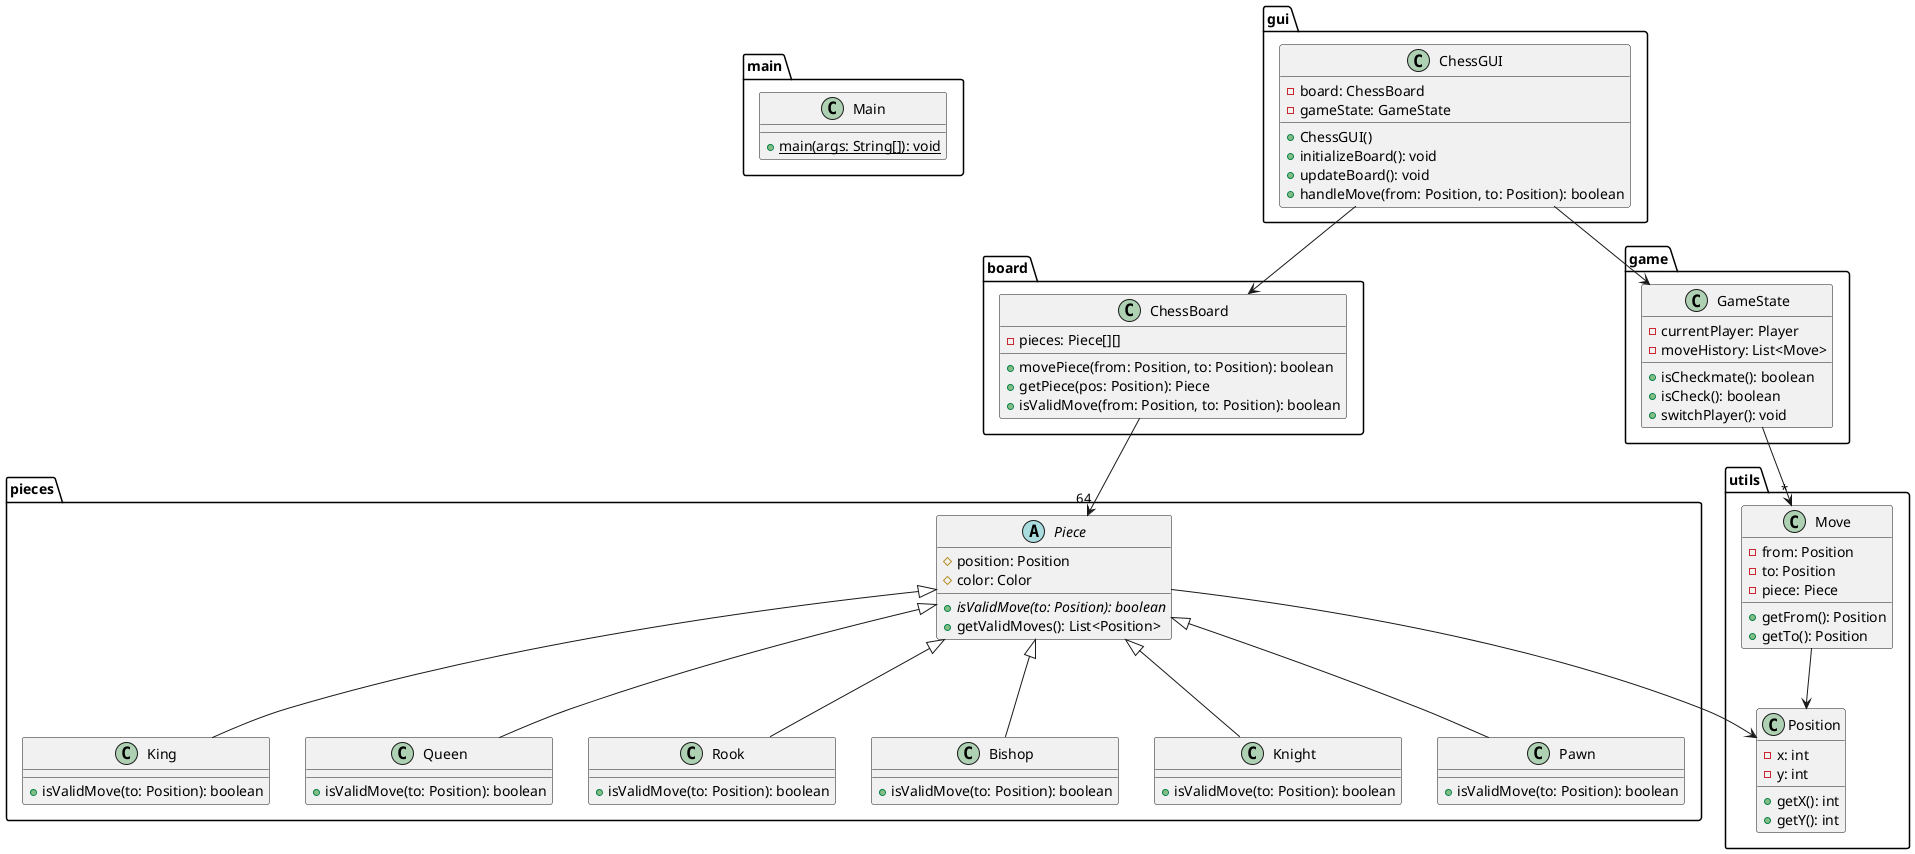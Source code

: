 @startuml Chess Game Class Diagram

package main {
    class Main {
        + {static} main(args: String[]): void
    }
}

package gui {
    class ChessGUI {
        - board: ChessBoard
        - gameState: GameState
        + ChessGUI()
        + initializeBoard(): void
        + updateBoard(): void
        + handleMove(from: Position, to: Position): boolean
    }
}

package board {
    class ChessBoard {
        - pieces: Piece[][]
        + movePiece(from: Position, to: Position): boolean
        + getPiece(pos: Position): Piece
        + isValidMove(from: Position, to: Position): boolean
    }
}

package game {
    class GameState {
        - currentPlayer: Player
        - moveHistory: List<Move>
        + isCheckmate(): boolean
        + isCheck(): boolean
        + switchPlayer(): void
    }
}

package pieces {
    abstract class Piece {
        # position: Position
        # color: Color
        + {abstract} isValidMove(to: Position): boolean
        + getValidMoves(): List<Position>
    }
    
    class King extends Piece {
        + isValidMove(to: Position): boolean
    }
    
    class Queen extends Piece {
        + isValidMove(to: Position): boolean
    }
    
    class Rook extends Piece {
        + isValidMove(to: Position): boolean
    }
    
    class Bishop extends Piece {
        + isValidMove(to: Position): boolean
    }
    
    class Knight extends Piece {
        + isValidMove(to: Position): boolean
    }
    
    class Pawn extends Piece {
        + isValidMove(to: Position): boolean
    }
}

package utils {
    class Position {
        - x: int
        - y: int
        + getX(): int
        + getY(): int
    }
    
    class Move {
        - from: Position
        - to: Position
        - piece: Piece
        + getFrom(): Position
        + getTo(): Position
    }
}

ChessGUI --> ChessBoard
ChessGUI --> GameState
ChessBoard --> "64" Piece
GameState --> "*" Move
Piece --> Position
Move --> Position

@enduml
